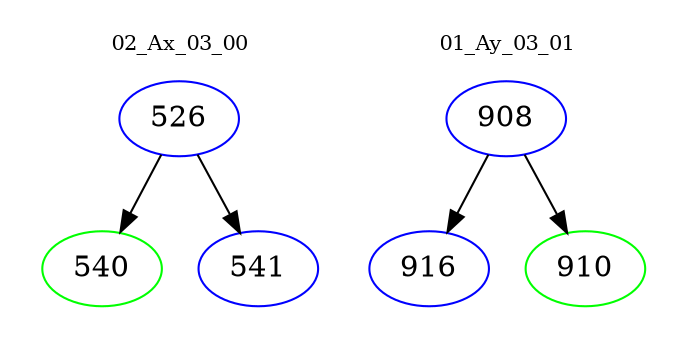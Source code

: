 digraph{
subgraph cluster_0 {
color = white
label = "02_Ax_03_00";
fontsize=10;
T0_526 [label="526", color="blue"]
T0_526 -> T0_540 [color="black"]
T0_540 [label="540", color="green"]
T0_526 -> T0_541 [color="black"]
T0_541 [label="541", color="blue"]
}
subgraph cluster_1 {
color = white
label = "01_Ay_03_01";
fontsize=10;
T1_908 [label="908", color="blue"]
T1_908 -> T1_916 [color="black"]
T1_916 [label="916", color="blue"]
T1_908 -> T1_910 [color="black"]
T1_910 [label="910", color="green"]
}
}

